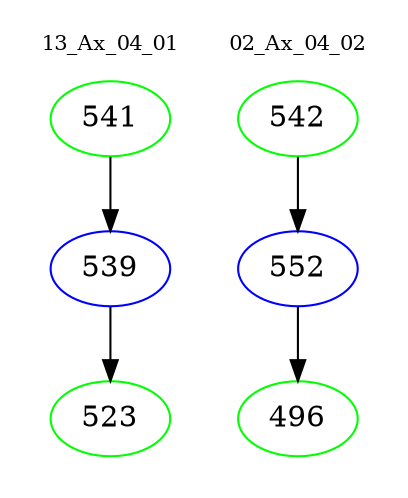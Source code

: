 digraph{
subgraph cluster_0 {
color = white
label = "13_Ax_04_01";
fontsize=10;
T0_541 [label="541", color="green"]
T0_541 -> T0_539 [color="black"]
T0_539 [label="539", color="blue"]
T0_539 -> T0_523 [color="black"]
T0_523 [label="523", color="green"]
}
subgraph cluster_1 {
color = white
label = "02_Ax_04_02";
fontsize=10;
T1_542 [label="542", color="green"]
T1_542 -> T1_552 [color="black"]
T1_552 [label="552", color="blue"]
T1_552 -> T1_496 [color="black"]
T1_496 [label="496", color="green"]
}
}
